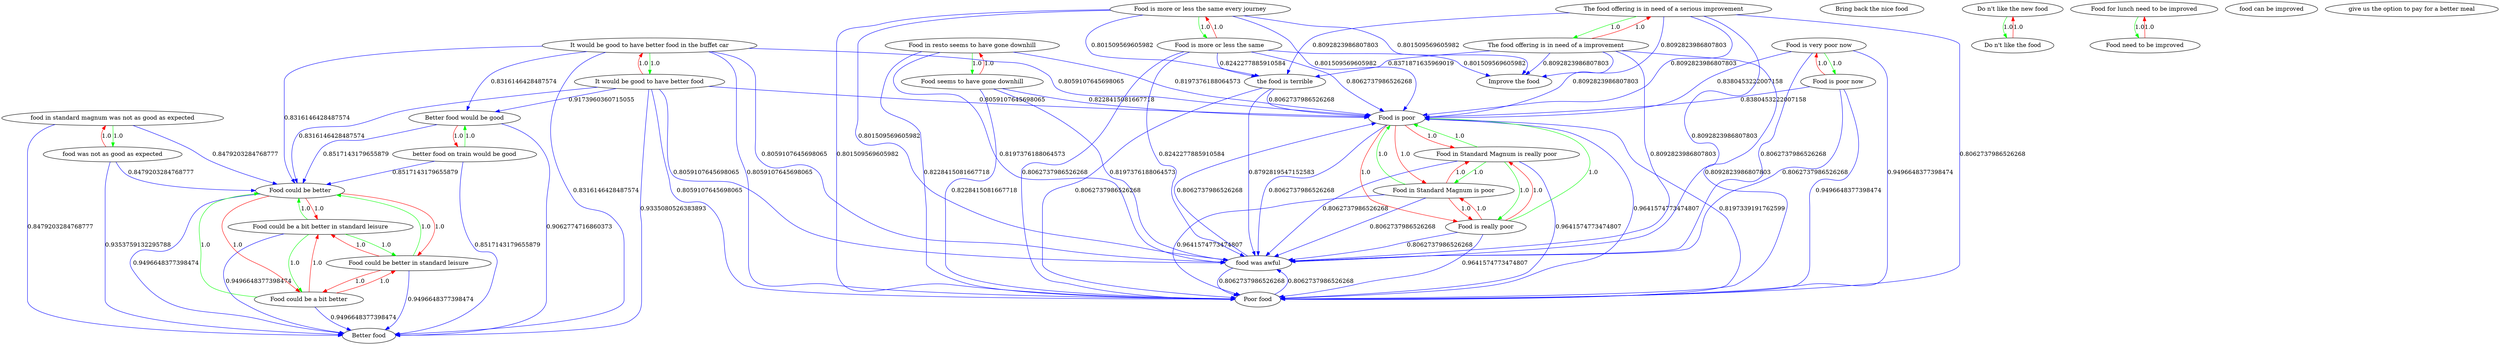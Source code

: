 digraph rawGraph {
"Better food";"Better food would be good";"Bring back the nice food";"Do n't like the new food";"Do n't like the food";"Food could be a bit better in standard leisure";"Food could be better in standard leisure";"Food could be better";"Food could be a bit better";"Food for lunch need to be improved";"Food need to be improved";"Food in Standard Magnum is really poor";"Food in Standard Magnum is poor";"Food is poor";"Food is really poor";"Food in resto seems to have gone downhill";"Food seems to have gone downhill";"Food is more or less the same every journey";"Food is more or less the same";"Food is very poor now";"Food is poor now";"Improve the food";"It would be good to have better food in the buffet car";"It would be good to have better food";"Poor food";"The food offering is in need of a serious improvement";"The food offering is in need of a improvement";"better food on train would be good";"food can be improved";"food in standard magnum was not as good as expected";"food was not as good as expected";"food was awful";"give us the option to pay for a better meal";"the food is terrible";"Better food would be good" -> "Better food" [label=0.9062774716860373] [color=blue]
"Do n't like the new food" -> "Do n't like the food" [label=1.0] [color=green]
"Do n't like the food" -> "Do n't like the new food" [label=1.0] [color=red]
"Food could be a bit better in standard leisure" -> "Food could be better in standard leisure" [label=1.0] [color=green]
"Food could be better in standard leisure" -> "Food could be better" [label=1.0] [color=green]
"Food could be a bit better in standard leisure" -> "Food could be a bit better" [label=1.0] [color=green]
"Food could be a bit better" -> "Food could be better" [label=1.0] [color=green]
"Food could be a bit better in standard leisure" -> "Food could be better" [label=1.0] [color=green]
"Food could be better in standard leisure" -> "Food could be a bit better in standard leisure" [label=1.0] [color=red]
"Food could be better in standard leisure" -> "Food could be a bit better" [label=1.0] [color=red]
"Food could be better" -> "Food could be a bit better in standard leisure" [label=1.0] [color=red]
"Food could be better" -> "Food could be better in standard leisure" [label=1.0] [color=red]
"Food could be better" -> "Food could be a bit better" [label=1.0] [color=red]
"Food could be a bit better" -> "Food could be a bit better in standard leisure" [label=1.0] [color=red]
"Food could be a bit better" -> "Food could be better in standard leisure" [label=1.0] [color=red]
"Better food would be good" -> "Food could be better" [label=0.8517143179655879] [color=blue]
"Food could be better" -> "Better food" [label=0.9496648377398474] [color=blue]
"Food for lunch need to be improved" -> "Food need to be improved" [label=1.0] [color=green]
"Food need to be improved" -> "Food for lunch need to be improved" [label=1.0] [color=red]
"Food in Standard Magnum is really poor" -> "Food in Standard Magnum is poor" [label=1.0] [color=green]
"Food in Standard Magnum is poor" -> "Food is poor" [label=1.0] [color=green]
"Food in Standard Magnum is really poor" -> "Food is really poor" [label=1.0] [color=green]
"Food is really poor" -> "Food is poor" [label=1.0] [color=green]
"Food in Standard Magnum is really poor" -> "Food is poor" [label=1.0] [color=green]
"Food in Standard Magnum is poor" -> "Food in Standard Magnum is really poor" [label=1.0] [color=red]
"Food in Standard Magnum is poor" -> "Food is really poor" [label=1.0] [color=red]
"Food is poor" -> "Food in Standard Magnum is really poor" [label=1.0] [color=red]
"Food is poor" -> "Food in Standard Magnum is poor" [label=1.0] [color=red]
"Food is poor" -> "Food is really poor" [label=1.0] [color=red]
"Food is really poor" -> "Food in Standard Magnum is really poor" [label=1.0] [color=red]
"Food is really poor" -> "Food in Standard Magnum is poor" [label=1.0] [color=red]
"Food in resto seems to have gone downhill" -> "Food seems to have gone downhill" [label=1.0] [color=green]
"Food seems to have gone downhill" -> "Food in resto seems to have gone downhill" [label=1.0] [color=red]
"Food seems to have gone downhill" -> "Food is poor" [label=0.8228415081667718] [color=blue]
"Food is more or less the same every journey" -> "Food is more or less the same" [label=1.0] [color=green]
"Food is more or less the same" -> "Food is more or less the same every journey" [label=1.0] [color=red]
"Food is very poor now" -> "Food is poor now" [label=1.0] [color=green]
"Food is poor now" -> "Food is very poor now" [label=1.0] [color=red]
"Food is poor now" -> "Food is poor" [label=0.8380453222007158] [color=blue]
"Food is more or less the same" -> "Improve the food" [label=0.801509569605982] [color=blue]
"It would be good to have better food in the buffet car" -> "It would be good to have better food" [label=1.0] [color=green]
"It would be good to have better food" -> "It would be good to have better food in the buffet car" [label=1.0] [color=red]
"It would be good to have better food" -> "Food could be better" [label=0.8316146428487574] [color=blue]
"It would be good to have better food" -> "Better food would be good" [label=0.9173960360715055] [color=blue]
"It would be good to have better food" -> "Better food" [label=0.9335080526383893] [color=blue]
"It would be good to have better food in the buffet car" -> "Food could be better" [label=0.8316146428487574] [color=blue]
"It would be good to have better food in the buffet car" -> "Better food would be good" [label=0.8316146428487574] [color=blue]
"Poor food" -> "Food is poor" [label=0.8197339191762599] [color=blue]
"Food is poor" -> "Poor food" [label=0.9641574773474807] [color=blue]
"Food is poor now" -> "Poor food" [label=0.9496648377398474] [color=blue]
"The food offering is in need of a serious improvement" -> "The food offering is in need of a improvement" [label=1.0] [color=green]
"The food offering is in need of a improvement" -> "The food offering is in need of a serious improvement" [label=1.0] [color=red]
"The food offering is in need of a improvement" -> "Improve the food" [label=0.8092823986807803] [color=blue]
"The food offering is in need of a improvement" -> "Food is poor" [label=0.8092823986807803] [color=blue]
"better food on train would be good" -> "Better food would be good" [label=1.0] [color=green]
"Better food would be good" -> "better food on train would be good" [label=1.0] [color=red]
"better food on train would be good" -> "Food could be better" [label=0.8517143179655879] [color=blue]
"food in standard magnum was not as good as expected" -> "food was not as good as expected" [label=1.0] [color=green]
"food was not as good as expected" -> "food in standard magnum was not as good as expected" [label=1.0] [color=red]
"food was not as good as expected" -> "Food could be better" [label=0.8479203284768777] [color=blue]
"food was not as good as expected" -> "Better food" [label=0.9353759132295788] [color=blue]
"It would be good to have better food" -> "food was awful" [label=0.8059107645698065] [color=blue]
"Food seems to have gone downhill" -> "food was awful" [label=0.8197376188064573] [color=blue]
"Food is poor" -> "food was awful" [label=0.8062737986526268] [color=blue]
"food was awful" -> "Food is poor" [label=0.8062737986526268] [color=blue]
"The food offering is in need of a improvement" -> "food was awful" [label=0.8092823986807803] [color=blue]
"Food is more or less the same" -> "the food is terrible" [label=0.8242277885910584] [color=blue]
"the food is terrible" -> "food was awful" [label=0.8792819547152583] [color=blue]
"The food offering is in need of a improvement" -> "the food is terrible" [label=0.8371871635969019] [color=blue]
"Food could be a bit better in standard leisure" -> "Better food" [label=0.9496648377398474] [color=blue]
"Food could be better in standard leisure" -> "Better food" [label=0.9496648377398474] [color=blue]
"Food could be a bit better" -> "Better food" [label=0.9496648377398474] [color=blue]
"Food in Standard Magnum is really poor" -> "Poor food" [label=0.9641574773474807] [color=blue]
"Food in Standard Magnum is really poor" -> "food was awful" [label=0.8062737986526268] [color=blue]
"Food in Standard Magnum is poor" -> "Poor food" [label=0.9641574773474807] [color=blue]
"Food in Standard Magnum is poor" -> "food was awful" [label=0.8062737986526268] [color=blue]
"Food is really poor" -> "Poor food" [label=0.9641574773474807] [color=blue]
"Food is really poor" -> "food was awful" [label=0.8062737986526268] [color=blue]
"Food in resto seems to have gone downhill" -> "food was awful" [label=0.8197376188064573] [color=blue]
"Food in resto seems to have gone downhill" -> "Food is poor" [label=0.8197376188064573] [color=blue]
"Food seems to have gone downhill" -> "Poor food" [label=0.8228415081667718] [color=blue]
"Food is more or less the same every journey" -> "Improve the food" [label=0.801509569605982] [color=blue]
"Food is more or less the same every journey" -> "the food is terrible" [label=0.801509569605982] [color=blue]
"Food is more or less the same" -> "food was awful" [label=0.8242277885910584] [color=blue]
"Food is very poor now" -> "Poor food" [label=0.9496648377398474] [color=blue]
"Food is very poor now" -> "Food is poor" [label=0.8380453222007158] [color=blue]
"Food is poor now" -> "food was awful" [label=0.8062737986526268] [color=blue]
"It would be good to have better food in the buffet car" -> "Better food" [label=0.8316146428487574] [color=blue]
"It would be good to have better food in the buffet car" -> "food was awful" [label=0.8059107645698065] [color=blue]
"It would be good to have better food" -> "Food is poor" [label=0.8059107645698065] [color=blue]
"Poor food" -> "food was awful" [label=0.8062737986526268] [color=blue]
"The food offering is in need of a serious improvement" -> "Improve the food" [label=0.8092823986807803] [color=blue]
"The food offering is in need of a serious improvement" -> "the food is terrible" [label=0.8092823986807803] [color=blue]
"The food offering is in need of a serious improvement" -> "food was awful" [label=0.8092823986807803] [color=blue]
"The food offering is in need of a serious improvement" -> "Food is poor" [label=0.8092823986807803] [color=blue]
"The food offering is in need of a improvement" -> "Poor food" [label=0.8092823986807803] [color=blue]
"better food on train would be good" -> "Better food" [label=0.8517143179655879] [color=blue]
"food in standard magnum was not as good as expected" -> "Food could be better" [label=0.8479203284768777] [color=blue]
"food in standard magnum was not as good as expected" -> "Better food" [label=0.8479203284768777] [color=blue]
"food was awful" -> "Poor food" [label=0.8062737986526268] [color=blue]
"the food is terrible" -> "Poor food" [label=0.8062737986526268] [color=blue]
"the food is terrible" -> "Food is poor" [label=0.8062737986526268] [color=blue]
"Food in resto seems to have gone downhill" -> "Poor food" [label=0.8228415081667718] [color=blue]
"Food is more or less the same every journey" -> "Poor food" [label=0.801509569605982] [color=blue]
"Food is more or less the same every journey" -> "food was awful" [label=0.801509569605982] [color=blue]
"Food is more or less the same every journey" -> "Food is poor" [label=0.801509569605982] [color=blue]
"Food is more or less the same" -> "Poor food" [label=0.8062737986526268] [color=blue]
"Food is more or less the same" -> "Food is poor" [label=0.8062737986526268] [color=blue]
"Food is very poor now" -> "food was awful" [label=0.8062737986526268] [color=blue]
"It would be good to have better food in the buffet car" -> "Poor food" [label=0.8059107645698065] [color=blue]
"It would be good to have better food in the buffet car" -> "Food is poor" [label=0.8059107645698065] [color=blue]
"It would be good to have better food" -> "Poor food" [label=0.8059107645698065] [color=blue]
"The food offering is in need of a serious improvement" -> "Poor food" [label=0.8062737986526268] [color=blue]
}